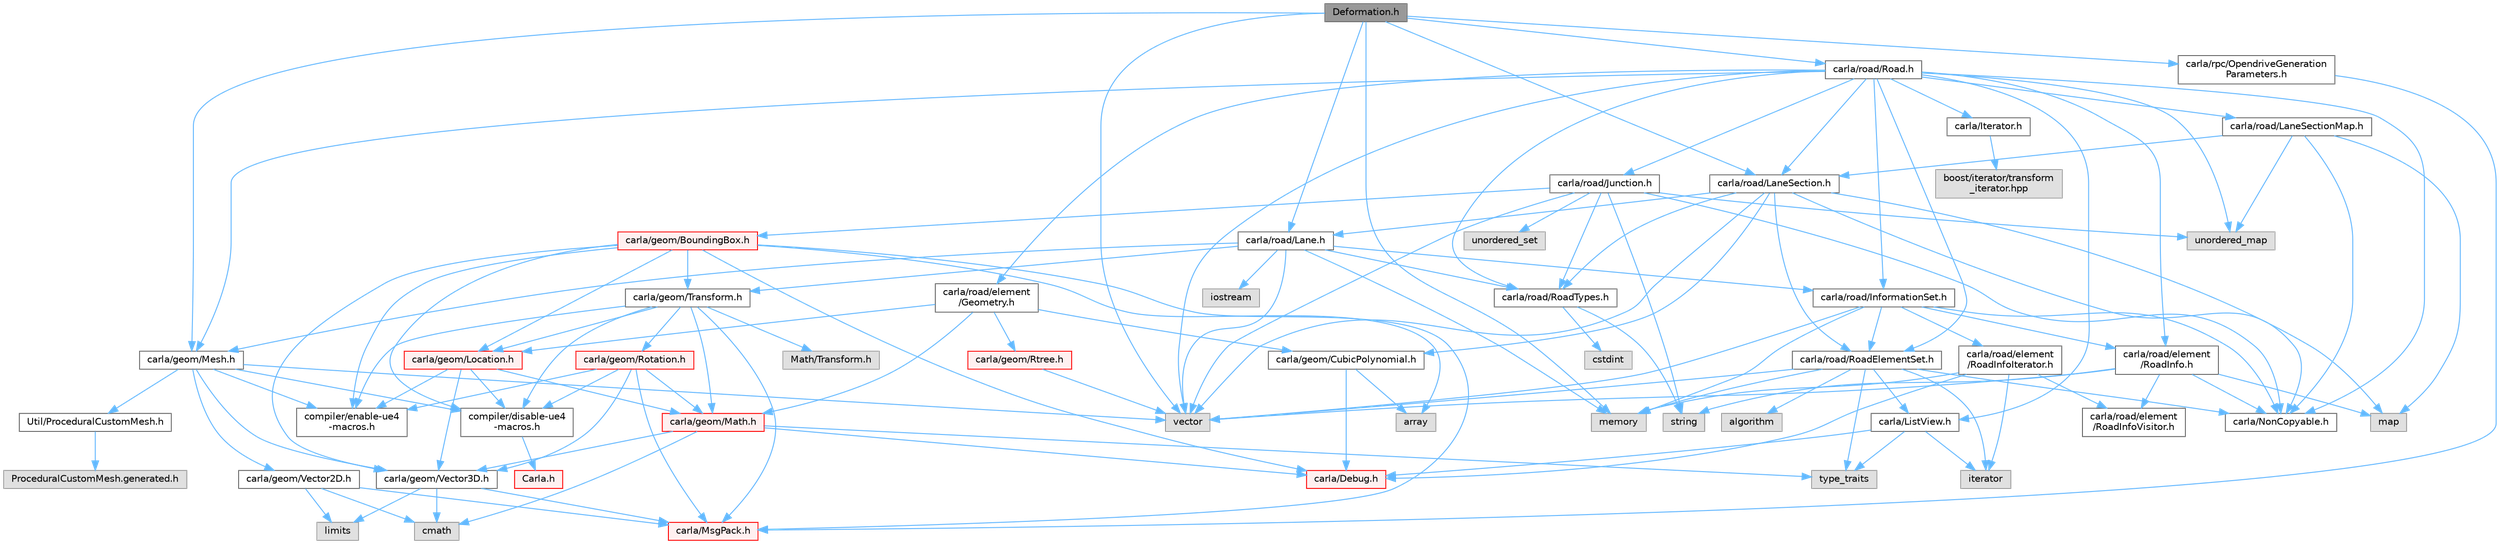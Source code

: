 digraph "Deformation.h"
{
 // INTERACTIVE_SVG=YES
 // LATEX_PDF_SIZE
  bgcolor="transparent";
  edge [fontname=Helvetica,fontsize=10,labelfontname=Helvetica,labelfontsize=10];
  node [fontname=Helvetica,fontsize=10,shape=box,height=0.2,width=0.4];
  Node1 [id="Node000001",label="Deformation.h",height=0.2,width=0.4,color="gray40", fillcolor="grey60", style="filled", fontcolor="black",tooltip=" "];
  Node1 -> Node2 [id="edge1_Node000001_Node000002",color="steelblue1",style="solid",tooltip=" "];
  Node2 [id="Node000002",label="memory",height=0.2,width=0.4,color="grey60", fillcolor="#E0E0E0", style="filled",tooltip=" "];
  Node1 -> Node3 [id="edge2_Node000001_Node000003",color="steelblue1",style="solid",tooltip=" "];
  Node3 [id="Node000003",label="vector",height=0.2,width=0.4,color="grey60", fillcolor="#E0E0E0", style="filled",tooltip=" "];
  Node1 -> Node4 [id="edge3_Node000001_Node000004",color="steelblue1",style="solid",tooltip=" "];
  Node4 [id="Node000004",label="carla/geom/Mesh.h",height=0.2,width=0.4,color="grey40", fillcolor="white", style="filled",URL="$d9/d31/Mesh_8h.html",tooltip=" "];
  Node4 -> Node3 [id="edge4_Node000004_Node000003",color="steelblue1",style="solid",tooltip=" "];
  Node4 -> Node5 [id="edge5_Node000004_Node000005",color="steelblue1",style="solid",tooltip=" "];
  Node5 [id="Node000005",label="carla/geom/Vector3D.h",height=0.2,width=0.4,color="grey40", fillcolor="white", style="filled",URL="$de/d70/geom_2Vector3D_8h.html",tooltip=" "];
  Node5 -> Node6 [id="edge6_Node000005_Node000006",color="steelblue1",style="solid",tooltip=" "];
  Node6 [id="Node000006",label="carla/MsgPack.h",height=0.2,width=0.4,color="red", fillcolor="#FFF0F0", style="filled",URL="$d9/d6f/MsgPack_8h.html",tooltip=" "];
  Node5 -> Node20 [id="edge7_Node000005_Node000020",color="steelblue1",style="solid",tooltip=" "];
  Node20 [id="Node000020",label="cmath",height=0.2,width=0.4,color="grey60", fillcolor="#E0E0E0", style="filled",tooltip=" "];
  Node5 -> Node17 [id="edge8_Node000005_Node000017",color="steelblue1",style="solid",tooltip=" "];
  Node17 [id="Node000017",label="limits",height=0.2,width=0.4,color="grey60", fillcolor="#E0E0E0", style="filled",tooltip=" "];
  Node4 -> Node21 [id="edge9_Node000004_Node000021",color="steelblue1",style="solid",tooltip=" "];
  Node21 [id="Node000021",label="carla/geom/Vector2D.h",height=0.2,width=0.4,color="grey40", fillcolor="white", style="filled",URL="$d7/d26/geom_2Vector2D_8h.html",tooltip=" "];
  Node21 -> Node6 [id="edge10_Node000021_Node000006",color="steelblue1",style="solid",tooltip=" "];
  Node21 -> Node20 [id="edge11_Node000021_Node000020",color="steelblue1",style="solid",tooltip=" "];
  Node21 -> Node17 [id="edge12_Node000021_Node000017",color="steelblue1",style="solid",tooltip=" "];
  Node4 -> Node22 [id="edge13_Node000004_Node000022",color="steelblue1",style="solid",tooltip=" "];
  Node22 [id="Node000022",label="compiler/enable-ue4\l-macros.h",height=0.2,width=0.4,color="grey40", fillcolor="white", style="filled",URL="$d9/da2/enable-ue4-macros_8h.html",tooltip=" "];
  Node4 -> Node23 [id="edge14_Node000004_Node000023",color="steelblue1",style="solid",tooltip=" "];
  Node23 [id="Node000023",label="Util/ProceduralCustomMesh.h",height=0.2,width=0.4,color="grey40", fillcolor="white", style="filled",URL="$d5/d30/ProceduralCustomMesh_8h.html",tooltip=" "];
  Node23 -> Node24 [id="edge15_Node000023_Node000024",color="steelblue1",style="solid",tooltip=" "];
  Node24 [id="Node000024",label="ProceduralCustomMesh.generated.h",height=0.2,width=0.4,color="grey60", fillcolor="#E0E0E0", style="filled",tooltip=" "];
  Node4 -> Node25 [id="edge16_Node000004_Node000025",color="steelblue1",style="solid",tooltip=" "];
  Node25 [id="Node000025",label="compiler/disable-ue4\l-macros.h",height=0.2,width=0.4,color="grey40", fillcolor="white", style="filled",URL="$d2/d02/disable-ue4-macros_8h.html",tooltip=" "];
  Node25 -> Node26 [id="edge17_Node000025_Node000026",color="steelblue1",style="solid",tooltip=" "];
  Node26 [id="Node000026",label="Carla.h",height=0.2,width=0.4,color="red", fillcolor="#FFF0F0", style="filled",URL="$d7/d7d/Carla_8h.html",tooltip=" "];
  Node1 -> Node30 [id="edge18_Node000001_Node000030",color="steelblue1",style="solid",tooltip=" "];
  Node30 [id="Node000030",label="carla/road/Road.h",height=0.2,width=0.4,color="grey40", fillcolor="white", style="filled",URL="$db/d48/Road_8h.html",tooltip=" "];
  Node30 -> Node4 [id="edge19_Node000030_Node000004",color="steelblue1",style="solid",tooltip=" "];
  Node30 -> Node31 [id="edge20_Node000030_Node000031",color="steelblue1",style="solid",tooltip=" "];
  Node31 [id="Node000031",label="carla/Iterator.h",height=0.2,width=0.4,color="grey40", fillcolor="white", style="filled",URL="$d7/ddd/Iterator_8h.html",tooltip=" "];
  Node31 -> Node32 [id="edge21_Node000031_Node000032",color="steelblue1",style="solid",tooltip=" "];
  Node32 [id="Node000032",label="boost/iterator/transform\l_iterator.hpp",height=0.2,width=0.4,color="grey60", fillcolor="#E0E0E0", style="filled",tooltip=" "];
  Node30 -> Node33 [id="edge22_Node000030_Node000033",color="steelblue1",style="solid",tooltip=" "];
  Node33 [id="Node000033",label="carla/ListView.h",height=0.2,width=0.4,color="grey40", fillcolor="white", style="filled",URL="$d4/d50/LibCarla_2source_2carla_2ListView_8h.html",tooltip=" "];
  Node33 -> Node8 [id="edge23_Node000033_Node000008",color="steelblue1",style="solid",tooltip=" "];
  Node8 [id="Node000008",label="carla/Debug.h",height=0.2,width=0.4,color="red", fillcolor="#FFF0F0", style="filled",URL="$d4/deb/Debug_8h.html",tooltip=" "];
  Node33 -> Node18 [id="edge24_Node000033_Node000018",color="steelblue1",style="solid",tooltip=" "];
  Node18 [id="Node000018",label="type_traits",height=0.2,width=0.4,color="grey60", fillcolor="#E0E0E0", style="filled",tooltip=" "];
  Node33 -> Node34 [id="edge25_Node000033_Node000034",color="steelblue1",style="solid",tooltip=" "];
  Node34 [id="Node000034",label="iterator",height=0.2,width=0.4,color="grey60", fillcolor="#E0E0E0", style="filled",tooltip=" "];
  Node30 -> Node35 [id="edge26_Node000030_Node000035",color="steelblue1",style="solid",tooltip=" "];
  Node35 [id="Node000035",label="carla/NonCopyable.h",height=0.2,width=0.4,color="grey40", fillcolor="white", style="filled",URL="$d4/dd8/LibCarla_2source_2carla_2NonCopyable_8h.html",tooltip=" "];
  Node30 -> Node36 [id="edge27_Node000030_Node000036",color="steelblue1",style="solid",tooltip=" "];
  Node36 [id="Node000036",label="carla/road/element\l/Geometry.h",height=0.2,width=0.4,color="grey40", fillcolor="white", style="filled",URL="$d3/d8b/Geometry_8h.html",tooltip=" "];
  Node36 -> Node37 [id="edge28_Node000036_Node000037",color="steelblue1",style="solid",tooltip=" "];
  Node37 [id="Node000037",label="carla/geom/Location.h",height=0.2,width=0.4,color="red", fillcolor="#FFF0F0", style="filled",URL="$d9/d8b/geom_2Location_8h.html",tooltip=" "];
  Node37 -> Node5 [id="edge29_Node000037_Node000005",color="steelblue1",style="solid",tooltip=" "];
  Node37 -> Node39 [id="edge30_Node000037_Node000039",color="steelblue1",style="solid",tooltip=" "];
  Node39 [id="Node000039",label="carla/geom/Math.h",height=0.2,width=0.4,color="red", fillcolor="#FFF0F0", style="filled",URL="$db/d8a/Math_8h.html",tooltip=" "];
  Node39 -> Node8 [id="edge31_Node000039_Node000008",color="steelblue1",style="solid",tooltip=" "];
  Node39 -> Node5 [id="edge32_Node000039_Node000005",color="steelblue1",style="solid",tooltip=" "];
  Node39 -> Node20 [id="edge33_Node000039_Node000020",color="steelblue1",style="solid",tooltip=" "];
  Node39 -> Node18 [id="edge34_Node000039_Node000018",color="steelblue1",style="solid",tooltip=" "];
  Node37 -> Node22 [id="edge35_Node000037_Node000022",color="steelblue1",style="solid",tooltip=" "];
  Node37 -> Node25 [id="edge36_Node000037_Node000025",color="steelblue1",style="solid",tooltip=" "];
  Node36 -> Node39 [id="edge37_Node000036_Node000039",color="steelblue1",style="solid",tooltip=" "];
  Node36 -> Node42 [id="edge38_Node000036_Node000042",color="steelblue1",style="solid",tooltip=" "];
  Node42 [id="Node000042",label="carla/geom/CubicPolynomial.h",height=0.2,width=0.4,color="grey40", fillcolor="white", style="filled",URL="$db/dee/CubicPolynomial_8h.html",tooltip=" "];
  Node42 -> Node8 [id="edge39_Node000042_Node000008",color="steelblue1",style="solid",tooltip=" "];
  Node42 -> Node43 [id="edge40_Node000042_Node000043",color="steelblue1",style="solid",tooltip=" "];
  Node43 [id="Node000043",label="array",height=0.2,width=0.4,color="grey60", fillcolor="#E0E0E0", style="filled",tooltip=" "];
  Node36 -> Node44 [id="edge41_Node000036_Node000044",color="steelblue1",style="solid",tooltip=" "];
  Node44 [id="Node000044",label="carla/geom/Rtree.h",height=0.2,width=0.4,color="red", fillcolor="#FFF0F0", style="filled",URL="$d5/d30/Rtree_8h.html",tooltip=" "];
  Node44 -> Node3 [id="edge42_Node000044_Node000003",color="steelblue1",style="solid",tooltip=" "];
  Node30 -> Node48 [id="edge43_Node000030_Node000048",color="steelblue1",style="solid",tooltip=" "];
  Node48 [id="Node000048",label="carla/road/element\l/RoadInfo.h",height=0.2,width=0.4,color="grey40", fillcolor="white", style="filled",URL="$de/d3a/RoadInfo_8h.html",tooltip=" "];
  Node48 -> Node49 [id="edge44_Node000048_Node000049",color="steelblue1",style="solid",tooltip=" "];
  Node49 [id="Node000049",label="carla/road/element\l/RoadInfoVisitor.h",height=0.2,width=0.4,color="grey40", fillcolor="white", style="filled",URL="$d6/d67/RoadInfoVisitor_8h.html",tooltip=" "];
  Node48 -> Node35 [id="edge45_Node000048_Node000035",color="steelblue1",style="solid",tooltip=" "];
  Node48 -> Node50 [id="edge46_Node000048_Node000050",color="steelblue1",style="solid",tooltip=" "];
  Node50 [id="Node000050",label="map",height=0.2,width=0.4,color="grey60", fillcolor="#E0E0E0", style="filled",tooltip=" "];
  Node48 -> Node51 [id="edge47_Node000048_Node000051",color="steelblue1",style="solid",tooltip=" "];
  Node51 [id="Node000051",label="string",height=0.2,width=0.4,color="grey60", fillcolor="#E0E0E0", style="filled",tooltip=" "];
  Node48 -> Node3 [id="edge48_Node000048_Node000003",color="steelblue1",style="solid",tooltip=" "];
  Node30 -> Node52 [id="edge49_Node000030_Node000052",color="steelblue1",style="solid",tooltip=" "];
  Node52 [id="Node000052",label="carla/road/InformationSet.h",height=0.2,width=0.4,color="grey40", fillcolor="white", style="filled",URL="$d2/d56/InformationSet_8h.html",tooltip=" "];
  Node52 -> Node35 [id="edge50_Node000052_Node000035",color="steelblue1",style="solid",tooltip=" "];
  Node52 -> Node53 [id="edge51_Node000052_Node000053",color="steelblue1",style="solid",tooltip=" "];
  Node53 [id="Node000053",label="carla/road/RoadElementSet.h",height=0.2,width=0.4,color="grey40", fillcolor="white", style="filled",URL="$d3/d81/RoadElementSet_8h.html",tooltip=" "];
  Node53 -> Node33 [id="edge52_Node000053_Node000033",color="steelblue1",style="solid",tooltip=" "];
  Node53 -> Node35 [id="edge53_Node000053_Node000035",color="steelblue1",style="solid",tooltip=" "];
  Node53 -> Node34 [id="edge54_Node000053_Node000034",color="steelblue1",style="solid",tooltip=" "];
  Node53 -> Node2 [id="edge55_Node000053_Node000002",color="steelblue1",style="solid",tooltip=" "];
  Node53 -> Node3 [id="edge56_Node000053_Node000003",color="steelblue1",style="solid",tooltip=" "];
  Node53 -> Node54 [id="edge57_Node000053_Node000054",color="steelblue1",style="solid",tooltip=" "];
  Node54 [id="Node000054",label="algorithm",height=0.2,width=0.4,color="grey60", fillcolor="#E0E0E0", style="filled",tooltip=" "];
  Node53 -> Node18 [id="edge58_Node000053_Node000018",color="steelblue1",style="solid",tooltip=" "];
  Node52 -> Node48 [id="edge59_Node000052_Node000048",color="steelblue1",style="solid",tooltip=" "];
  Node52 -> Node55 [id="edge60_Node000052_Node000055",color="steelblue1",style="solid",tooltip=" "];
  Node55 [id="Node000055",label="carla/road/element\l/RoadInfoIterator.h",height=0.2,width=0.4,color="grey40", fillcolor="white", style="filled",URL="$df/d24/RoadInfoIterator_8h.html",tooltip=" "];
  Node55 -> Node8 [id="edge61_Node000055_Node000008",color="steelblue1",style="solid",tooltip=" "];
  Node55 -> Node49 [id="edge62_Node000055_Node000049",color="steelblue1",style="solid",tooltip=" "];
  Node55 -> Node34 [id="edge63_Node000055_Node000034",color="steelblue1",style="solid",tooltip=" "];
  Node55 -> Node2 [id="edge64_Node000055_Node000002",color="steelblue1",style="solid",tooltip=" "];
  Node52 -> Node3 [id="edge65_Node000052_Node000003",color="steelblue1",style="solid",tooltip=" "];
  Node52 -> Node2 [id="edge66_Node000052_Node000002",color="steelblue1",style="solid",tooltip=" "];
  Node30 -> Node56 [id="edge67_Node000030_Node000056",color="steelblue1",style="solid",tooltip=" "];
  Node56 [id="Node000056",label="carla/road/Junction.h",height=0.2,width=0.4,color="grey40", fillcolor="white", style="filled",URL="$d1/d3a/road_2Junction_8h.html",tooltip=" "];
  Node56 -> Node57 [id="edge68_Node000056_Node000057",color="steelblue1",style="solid",tooltip=" "];
  Node57 [id="Node000057",label="carla/geom/BoundingBox.h",height=0.2,width=0.4,color="red", fillcolor="#FFF0F0", style="filled",URL="$d2/dfe/LibCarla_2source_2carla_2geom_2BoundingBox_8h.html",tooltip=" "];
  Node57 -> Node8 [id="edge69_Node000057_Node000008",color="steelblue1",style="solid",tooltip=" "];
  Node57 -> Node6 [id="edge70_Node000057_Node000006",color="steelblue1",style="solid",tooltip=" "];
  Node57 -> Node58 [id="edge71_Node000057_Node000058",color="steelblue1",style="solid",tooltip=" "];
  Node58 [id="Node000058",label="carla/geom/Transform.h",height=0.2,width=0.4,color="grey40", fillcolor="white", style="filled",URL="$de/d17/geom_2Transform_8h.html",tooltip=" "];
  Node58 -> Node6 [id="edge72_Node000058_Node000006",color="steelblue1",style="solid",tooltip=" "];
  Node58 -> Node37 [id="edge73_Node000058_Node000037",color="steelblue1",style="solid",tooltip=" "];
  Node58 -> Node39 [id="edge74_Node000058_Node000039",color="steelblue1",style="solid",tooltip=" "];
  Node58 -> Node59 [id="edge75_Node000058_Node000059",color="steelblue1",style="solid",tooltip=" "];
  Node59 [id="Node000059",label="carla/geom/Rotation.h",height=0.2,width=0.4,color="red", fillcolor="#FFF0F0", style="filled",URL="$d0/d8f/Rotation_8h.html",tooltip=" "];
  Node59 -> Node6 [id="edge76_Node000059_Node000006",color="steelblue1",style="solid",tooltip=" "];
  Node59 -> Node39 [id="edge77_Node000059_Node000039",color="steelblue1",style="solid",tooltip=" "];
  Node59 -> Node5 [id="edge78_Node000059_Node000005",color="steelblue1",style="solid",tooltip=" "];
  Node59 -> Node22 [id="edge79_Node000059_Node000022",color="steelblue1",style="solid",tooltip=" "];
  Node59 -> Node25 [id="edge80_Node000059_Node000025",color="steelblue1",style="solid",tooltip=" "];
  Node58 -> Node22 [id="edge81_Node000058_Node000022",color="steelblue1",style="solid",tooltip=" "];
  Node58 -> Node61 [id="edge82_Node000058_Node000061",color="steelblue1",style="solid",tooltip=" "];
  Node61 [id="Node000061",label="Math/Transform.h",height=0.2,width=0.4,color="grey60", fillcolor="#E0E0E0", style="filled",tooltip=" "];
  Node58 -> Node25 [id="edge83_Node000058_Node000025",color="steelblue1",style="solid",tooltip=" "];
  Node57 -> Node37 [id="edge84_Node000057_Node000037",color="steelblue1",style="solid",tooltip=" "];
  Node57 -> Node5 [id="edge85_Node000057_Node000005",color="steelblue1",style="solid",tooltip=" "];
  Node57 -> Node43 [id="edge86_Node000057_Node000043",color="steelblue1",style="solid",tooltip=" "];
  Node57 -> Node22 [id="edge87_Node000057_Node000022",color="steelblue1",style="solid",tooltip=" "];
  Node57 -> Node25 [id="edge88_Node000057_Node000025",color="steelblue1",style="solid",tooltip=" "];
  Node56 -> Node35 [id="edge89_Node000056_Node000035",color="steelblue1",style="solid",tooltip=" "];
  Node56 -> Node64 [id="edge90_Node000056_Node000064",color="steelblue1",style="solid",tooltip=" "];
  Node64 [id="Node000064",label="carla/road/RoadTypes.h",height=0.2,width=0.4,color="grey40", fillcolor="white", style="filled",URL="$d6/dbb/RoadTypes_8h.html",tooltip=" "];
  Node64 -> Node16 [id="edge91_Node000064_Node000016",color="steelblue1",style="solid",tooltip=" "];
  Node16 [id="Node000016",label="cstdint",height=0.2,width=0.4,color="grey60", fillcolor="#E0E0E0", style="filled",tooltip=" "];
  Node64 -> Node51 [id="edge92_Node000064_Node000051",color="steelblue1",style="solid",tooltip=" "];
  Node56 -> Node65 [id="edge93_Node000056_Node000065",color="steelblue1",style="solid",tooltip=" "];
  Node65 [id="Node000065",label="unordered_map",height=0.2,width=0.4,color="grey60", fillcolor="#E0E0E0", style="filled",tooltip=" "];
  Node56 -> Node66 [id="edge94_Node000056_Node000066",color="steelblue1",style="solid",tooltip=" "];
  Node66 [id="Node000066",label="unordered_set",height=0.2,width=0.4,color="grey60", fillcolor="#E0E0E0", style="filled",tooltip=" "];
  Node56 -> Node3 [id="edge95_Node000056_Node000003",color="steelblue1",style="solid",tooltip=" "];
  Node56 -> Node51 [id="edge96_Node000056_Node000051",color="steelblue1",style="solid",tooltip=" "];
  Node30 -> Node67 [id="edge97_Node000030_Node000067",color="steelblue1",style="solid",tooltip=" "];
  Node67 [id="Node000067",label="carla/road/LaneSection.h",height=0.2,width=0.4,color="grey40", fillcolor="white", style="filled",URL="$d6/dfd/LaneSection_8h.html",tooltip=" "];
  Node67 -> Node42 [id="edge98_Node000067_Node000042",color="steelblue1",style="solid",tooltip=" "];
  Node67 -> Node35 [id="edge99_Node000067_Node000035",color="steelblue1",style="solid",tooltip=" "];
  Node67 -> Node68 [id="edge100_Node000067_Node000068",color="steelblue1",style="solid",tooltip=" "];
  Node68 [id="Node000068",label="carla/road/Lane.h",height=0.2,width=0.4,color="grey40", fillcolor="white", style="filled",URL="$d8/d27/Lane_8h.html",tooltip=" "];
  Node68 -> Node4 [id="edge101_Node000068_Node000004",color="steelblue1",style="solid",tooltip=" "];
  Node68 -> Node58 [id="edge102_Node000068_Node000058",color="steelblue1",style="solid",tooltip=" "];
  Node68 -> Node52 [id="edge103_Node000068_Node000052",color="steelblue1",style="solid",tooltip=" "];
  Node68 -> Node64 [id="edge104_Node000068_Node000064",color="steelblue1",style="solid",tooltip=" "];
  Node68 -> Node3 [id="edge105_Node000068_Node000003",color="steelblue1",style="solid",tooltip=" "];
  Node68 -> Node14 [id="edge106_Node000068_Node000014",color="steelblue1",style="solid",tooltip=" "];
  Node14 [id="Node000014",label="iostream",height=0.2,width=0.4,color="grey60", fillcolor="#E0E0E0", style="filled",tooltip=" "];
  Node68 -> Node2 [id="edge107_Node000068_Node000002",color="steelblue1",style="solid",tooltip=" "];
  Node67 -> Node53 [id="edge108_Node000067_Node000053",color="steelblue1",style="solid",tooltip=" "];
  Node67 -> Node64 [id="edge109_Node000067_Node000064",color="steelblue1",style="solid",tooltip=" "];
  Node67 -> Node50 [id="edge110_Node000067_Node000050",color="steelblue1",style="solid",tooltip=" "];
  Node67 -> Node3 [id="edge111_Node000067_Node000003",color="steelblue1",style="solid",tooltip=" "];
  Node30 -> Node69 [id="edge112_Node000030_Node000069",color="steelblue1",style="solid",tooltip=" "];
  Node69 [id="Node000069",label="carla/road/LaneSectionMap.h",height=0.2,width=0.4,color="grey40", fillcolor="white", style="filled",URL="$df/d60/LaneSectionMap_8h.html",tooltip=" "];
  Node69 -> Node35 [id="edge113_Node000069_Node000035",color="steelblue1",style="solid",tooltip=" "];
  Node69 -> Node67 [id="edge114_Node000069_Node000067",color="steelblue1",style="solid",tooltip=" "];
  Node69 -> Node50 [id="edge115_Node000069_Node000050",color="steelblue1",style="solid",tooltip=" "];
  Node69 -> Node65 [id="edge116_Node000069_Node000065",color="steelblue1",style="solid",tooltip=" "];
  Node30 -> Node53 [id="edge117_Node000030_Node000053",color="steelblue1",style="solid",tooltip=" "];
  Node30 -> Node64 [id="edge118_Node000030_Node000064",color="steelblue1",style="solid",tooltip=" "];
  Node30 -> Node65 [id="edge119_Node000030_Node000065",color="steelblue1",style="solid",tooltip=" "];
  Node30 -> Node3 [id="edge120_Node000030_Node000003",color="steelblue1",style="solid",tooltip=" "];
  Node1 -> Node67 [id="edge121_Node000001_Node000067",color="steelblue1",style="solid",tooltip=" "];
  Node1 -> Node68 [id="edge122_Node000001_Node000068",color="steelblue1",style="solid",tooltip=" "];
  Node1 -> Node70 [id="edge123_Node000001_Node000070",color="steelblue1",style="solid",tooltip=" "];
  Node70 [id="Node000070",label="carla/rpc/OpendriveGeneration\lParameters.h",height=0.2,width=0.4,color="grey40", fillcolor="white", style="filled",URL="$d9/d3b/OpendriveGenerationParameters_8h.html",tooltip=" "];
  Node70 -> Node6 [id="edge124_Node000070_Node000006",color="steelblue1",style="solid",tooltip=" "];
}
